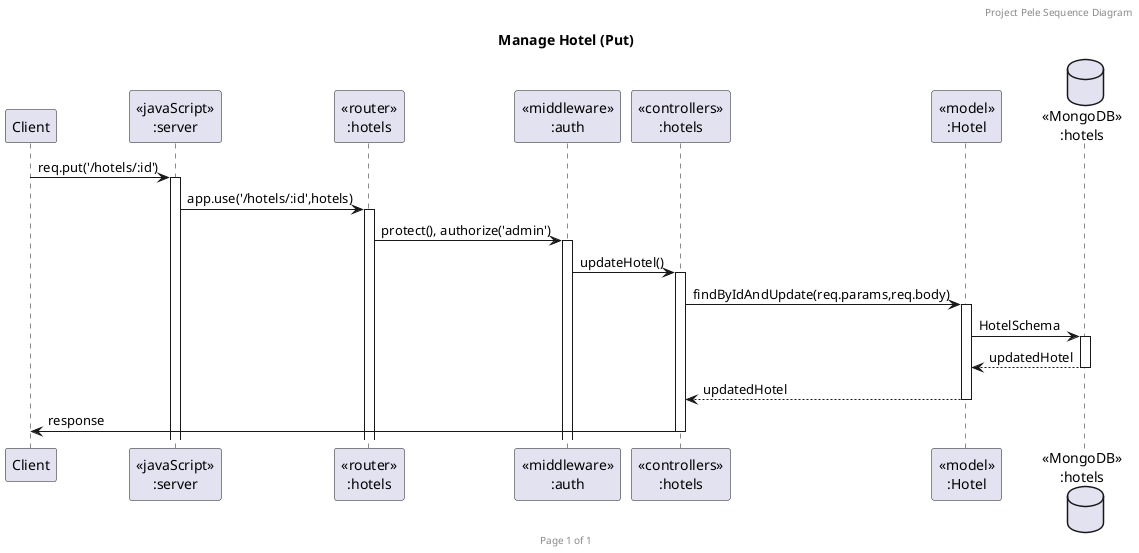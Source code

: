 @startuml Manage Hotel (Put)

header Project Pele Sequence Diagram
footer Page %page% of %lastpage%
title "Manage Hotel (Put)"

participant "Client" as client
participant "<<javaScript>>\n:server" as server
participant "<<router>>\n:hotels" as routerHotels
participant "<<middleware>>\n:auth" as middleware
participant "<<controllers>>\n:hotels" as controllersHotels
participant "<<model>>\n:Hotel" as modelHotel
database "<<MongoDB>>\n:hotels" as HotelsDatabase

client->server ++:req.put('/hotels/:id')
server->routerHotels ++:app.use('/hotels/:id',hotels)
routerHotels -> middleware ++: protect(), authorize('admin')
middleware -> controllersHotels ++:updateHotel()
controllersHotels->modelHotel ++:findByIdAndUpdate(req.params,req.body) 
modelHotel ->HotelsDatabase ++: HotelSchema
HotelsDatabase --> modelHotel --: updatedHotel
controllersHotels <-- modelHotel --:updatedHotel
controllersHotels->client --:response

@enduml



